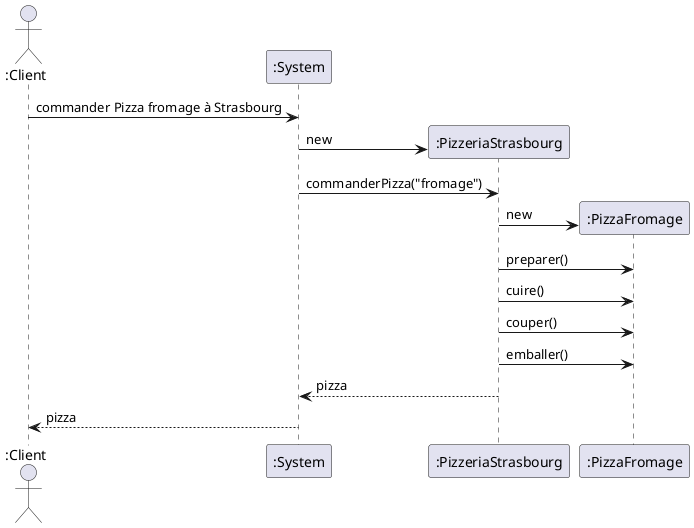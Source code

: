 @startuml

'-----------------------------------
' UML concepts illustrated
' JMB 2014
'-----------------------------------

actor c as ":Client"

participant s as ":System"

c -> s : commander Pizza fromage à Strasbourg
create p as ":PizzeriaStrasbourg"
s -> p : new
s -> p : commanderPizza("fromage")

create pizza as ":PizzaFromage"
p -> pizza : new
p -> pizza : preparer()
p -> pizza : cuire()
p -> pizza : couper()
p -> pizza : emballer()

p --> s : pizza
s --> c : pizza

@enduml

